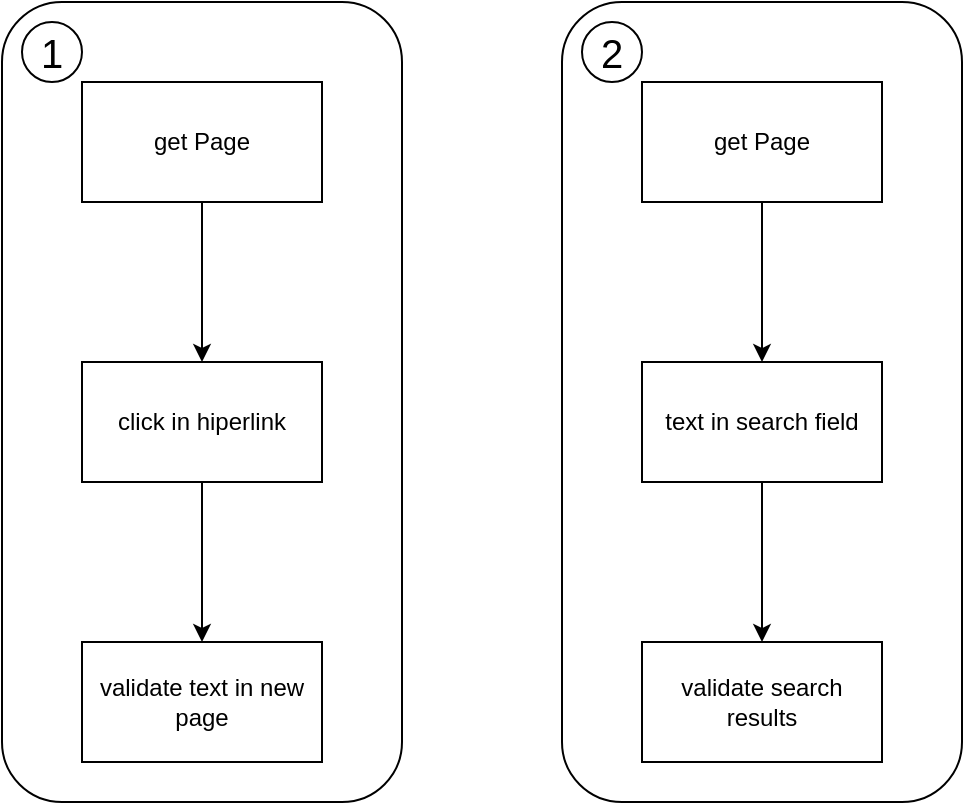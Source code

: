 <mxfile version="15.4.0" type="device"><diagram id="hXjX3xMwCEbGgDcGCK0s" name="Page-1"><mxGraphModel dx="946" dy="725" grid="1" gridSize="10" guides="1" tooltips="1" connect="1" arrows="1" fold="1" page="1" pageScale="1" pageWidth="850" pageHeight="1100" math="0" shadow="0"><root><mxCell id="0"/><mxCell id="1" parent="0"/><mxCell id="cDynvleSEEWZRThmIRcV-3" value="" style="edgeStyle=orthogonalEdgeStyle;rounded=0;orthogonalLoop=1;jettySize=auto;html=1;" edge="1" parent="1" source="cDynvleSEEWZRThmIRcV-1" target="cDynvleSEEWZRThmIRcV-2"><mxGeometry relative="1" as="geometry"/></mxCell><mxCell id="cDynvleSEEWZRThmIRcV-1" value="get Page" style="rounded=0;whiteSpace=wrap;html=1;" vertex="1" parent="1"><mxGeometry x="120" y="80" width="120" height="60" as="geometry"/></mxCell><mxCell id="cDynvleSEEWZRThmIRcV-5" value="" style="edgeStyle=orthogonalEdgeStyle;rounded=0;orthogonalLoop=1;jettySize=auto;html=1;" edge="1" parent="1" source="cDynvleSEEWZRThmIRcV-2" target="cDynvleSEEWZRThmIRcV-4"><mxGeometry relative="1" as="geometry"/></mxCell><mxCell id="cDynvleSEEWZRThmIRcV-2" value="click in hiperlink" style="rounded=0;whiteSpace=wrap;html=1;" vertex="1" parent="1"><mxGeometry x="120" y="220" width="120" height="60" as="geometry"/></mxCell><mxCell id="cDynvleSEEWZRThmIRcV-4" value="validate text in new page" style="rounded=0;whiteSpace=wrap;html=1;" vertex="1" parent="1"><mxGeometry x="120" y="360" width="120" height="60" as="geometry"/></mxCell><mxCell id="cDynvleSEEWZRThmIRcV-8" value="" style="edgeStyle=orthogonalEdgeStyle;rounded=0;orthogonalLoop=1;jettySize=auto;html=1;" edge="1" parent="1" source="cDynvleSEEWZRThmIRcV-6" target="cDynvleSEEWZRThmIRcV-7"><mxGeometry relative="1" as="geometry"/></mxCell><mxCell id="cDynvleSEEWZRThmIRcV-6" value="get Page" style="rounded=0;whiteSpace=wrap;html=1;" vertex="1" parent="1"><mxGeometry x="400" y="80" width="120" height="60" as="geometry"/></mxCell><mxCell id="cDynvleSEEWZRThmIRcV-10" value="" style="edgeStyle=orthogonalEdgeStyle;rounded=0;orthogonalLoop=1;jettySize=auto;html=1;" edge="1" parent="1" source="cDynvleSEEWZRThmIRcV-7" target="cDynvleSEEWZRThmIRcV-9"><mxGeometry relative="1" as="geometry"/></mxCell><mxCell id="cDynvleSEEWZRThmIRcV-7" value="text in search field" style="rounded=0;whiteSpace=wrap;html=1;" vertex="1" parent="1"><mxGeometry x="400" y="220" width="120" height="60" as="geometry"/></mxCell><mxCell id="cDynvleSEEWZRThmIRcV-9" value="validate search results" style="rounded=0;whiteSpace=wrap;html=1;" vertex="1" parent="1"><mxGeometry x="400" y="360" width="120" height="60" as="geometry"/></mxCell><mxCell id="cDynvleSEEWZRThmIRcV-11" value="" style="rounded=1;whiteSpace=wrap;html=1;fillColor=none;" vertex="1" parent="1"><mxGeometry x="80" y="40" width="200" height="400" as="geometry"/></mxCell><mxCell id="cDynvleSEEWZRThmIRcV-12" value="1" style="ellipse;whiteSpace=wrap;html=1;aspect=fixed;fillColor=none;fontSize=20;" vertex="1" parent="1"><mxGeometry x="90" y="50" width="30" height="30" as="geometry"/></mxCell><mxCell id="cDynvleSEEWZRThmIRcV-13" value="2" style="ellipse;whiteSpace=wrap;html=1;aspect=fixed;fillColor=none;fontSize=20;" vertex="1" parent="1"><mxGeometry x="370" y="50" width="30" height="30" as="geometry"/></mxCell><mxCell id="cDynvleSEEWZRThmIRcV-14" value="" style="rounded=1;whiteSpace=wrap;html=1;fillColor=none;" vertex="1" parent="1"><mxGeometry x="360" y="40" width="200" height="400" as="geometry"/></mxCell></root></mxGraphModel></diagram></mxfile>